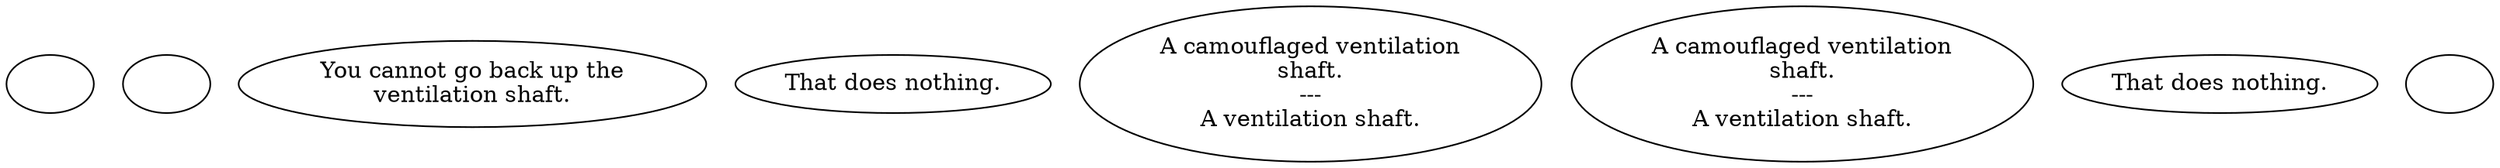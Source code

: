 digraph CSVENT {
  "checkPartyMembersNearDoor" [style=filled       fillcolor="#FFFFFF"       color="#000000"]
  "checkPartyMembersNearDoor" [label=""]
  "start" [style=filled       fillcolor="#FFFFFF"       color="#000000"]
  "start" [label=""]
  "use_p_proc" [style=filled       fillcolor="#FFFFFF"       color="#000000"]
  "use_p_proc" [label="You cannot go back up the\nventilation shaft."]
  "use_obj_on_p_proc" [style=filled       fillcolor="#FFFFFF"       color="#000000"]
  "use_obj_on_p_proc" [label="That does nothing."]
  "look_at_p_proc" [style=filled       fillcolor="#FFFFFF"       color="#000000"]
  "look_at_p_proc" [label="A camouflaged ventilation\nshaft.\n---\nA ventilation shaft."]
  "description_p_proc" [style=filled       fillcolor="#FFFFFF"       color="#000000"]
  "description_p_proc" [label="A camouflaged ventilation\nshaft.\n---\nA ventilation shaft."]
  "use_skill_on_p_proc" [style=filled       fillcolor="#FFFFFF"       color="#000000"]
  "use_skill_on_p_proc" [label="That does nothing."]
  "Node999" [style=filled       fillcolor="#FFFFFF"       color="#000000"]
  "Node999" [label=""]
}